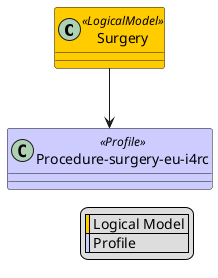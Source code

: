 @startuml
skinparam class {
    BackgroundColor<<LogicalModel>> #FFCC00
    BackgroundColor<<Profile>> #CCCCFF
}
skinparam linetype ortho
legend right
  | <#FFCC00> | Logical Model |
  | <#CCCCFF> | Profile |
endlegend
class "Surgery" <<LogicalModel>> [[StructureDefinition-Surgery.html]]
class "Procedure-surgery-eu-i4rc" <<Profile>> [[StructureDefinition-Procedure-surgery-eu-i4rc.html]]
"Surgery" --> "Procedure-surgery-eu-i4rc"
@enduml